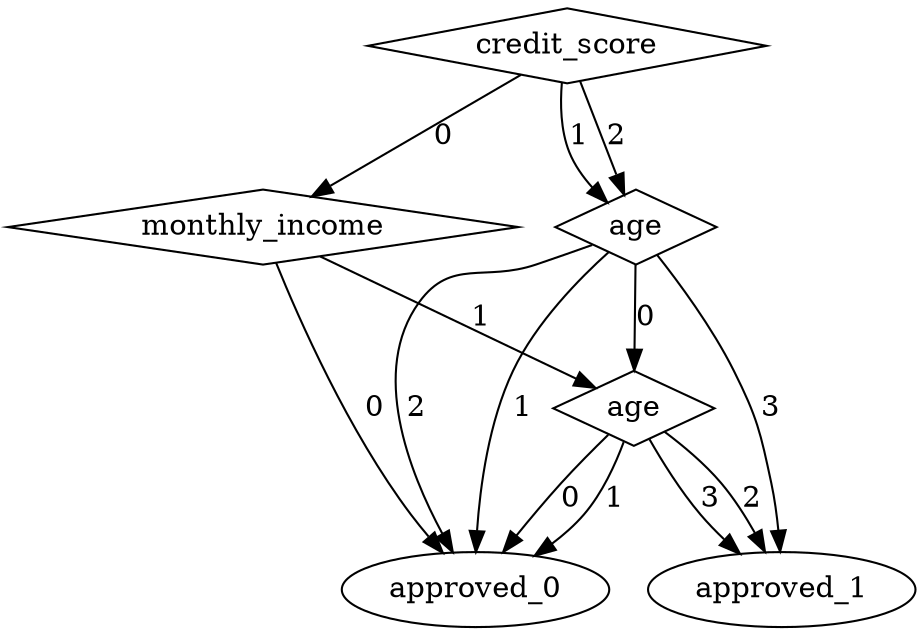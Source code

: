 digraph {
node [label=approved_1,style=""] approved_1
node [label=approved_1,style=""] approved_1
node [label=approved_0,style=""] approved_0
node [label=approved_0,style=""] approved_0
node [label=approved_0,style=""] approved_0
node [label=approved_1,style=""] approved_1
node [label=approved_0,style=""] approved_0
node [label=approved_0,style=""] approved_0
node [label=age,shape="diamond",style=""] 3
node [label=monthly_income,shape="diamond",style=""] 2
node [label=age,shape="diamond",style=""] 1
node [label=credit_score,shape="diamond",style=""] 0

3 -> approved_1 [label="3"]
3 -> approved_1 [label="2"]
3 -> approved_0 [label="1"]
3 -> approved_0 [label="0"]
2 -> 3 [label="1"]
2 -> approved_0 [label="0"]
1 -> approved_1 [label="3"]
1 -> approved_0 [label="2"]
1 -> approved_0 [label="1"]
1 -> 3 [label="0"]
0 -> 1 [label="2"]
0 -> 1 [label="1"]
0 -> 2 [label="0"]
}